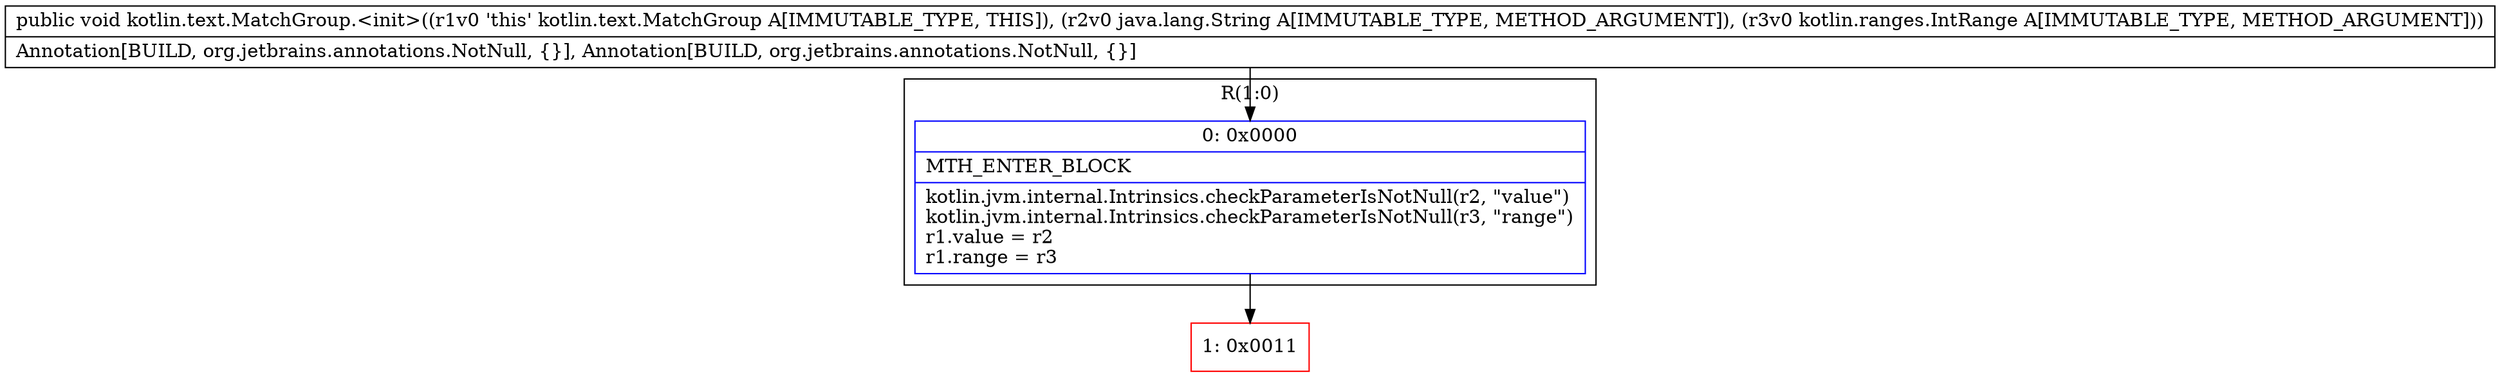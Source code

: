digraph "CFG forkotlin.text.MatchGroup.\<init\>(Ljava\/lang\/String;Lkotlin\/ranges\/IntRange;)V" {
subgraph cluster_Region_147484339 {
label = "R(1:0)";
node [shape=record,color=blue];
Node_0 [shape=record,label="{0\:\ 0x0000|MTH_ENTER_BLOCK\l|kotlin.jvm.internal.Intrinsics.checkParameterIsNotNull(r2, \"value\")\lkotlin.jvm.internal.Intrinsics.checkParameterIsNotNull(r3, \"range\")\lr1.value = r2\lr1.range = r3\l}"];
}
Node_1 [shape=record,color=red,label="{1\:\ 0x0011}"];
MethodNode[shape=record,label="{public void kotlin.text.MatchGroup.\<init\>((r1v0 'this' kotlin.text.MatchGroup A[IMMUTABLE_TYPE, THIS]), (r2v0 java.lang.String A[IMMUTABLE_TYPE, METHOD_ARGUMENT]), (r3v0 kotlin.ranges.IntRange A[IMMUTABLE_TYPE, METHOD_ARGUMENT]))  | Annotation[BUILD, org.jetbrains.annotations.NotNull, \{\}], Annotation[BUILD, org.jetbrains.annotations.NotNull, \{\}]\l}"];
MethodNode -> Node_0;
Node_0 -> Node_1;
}

